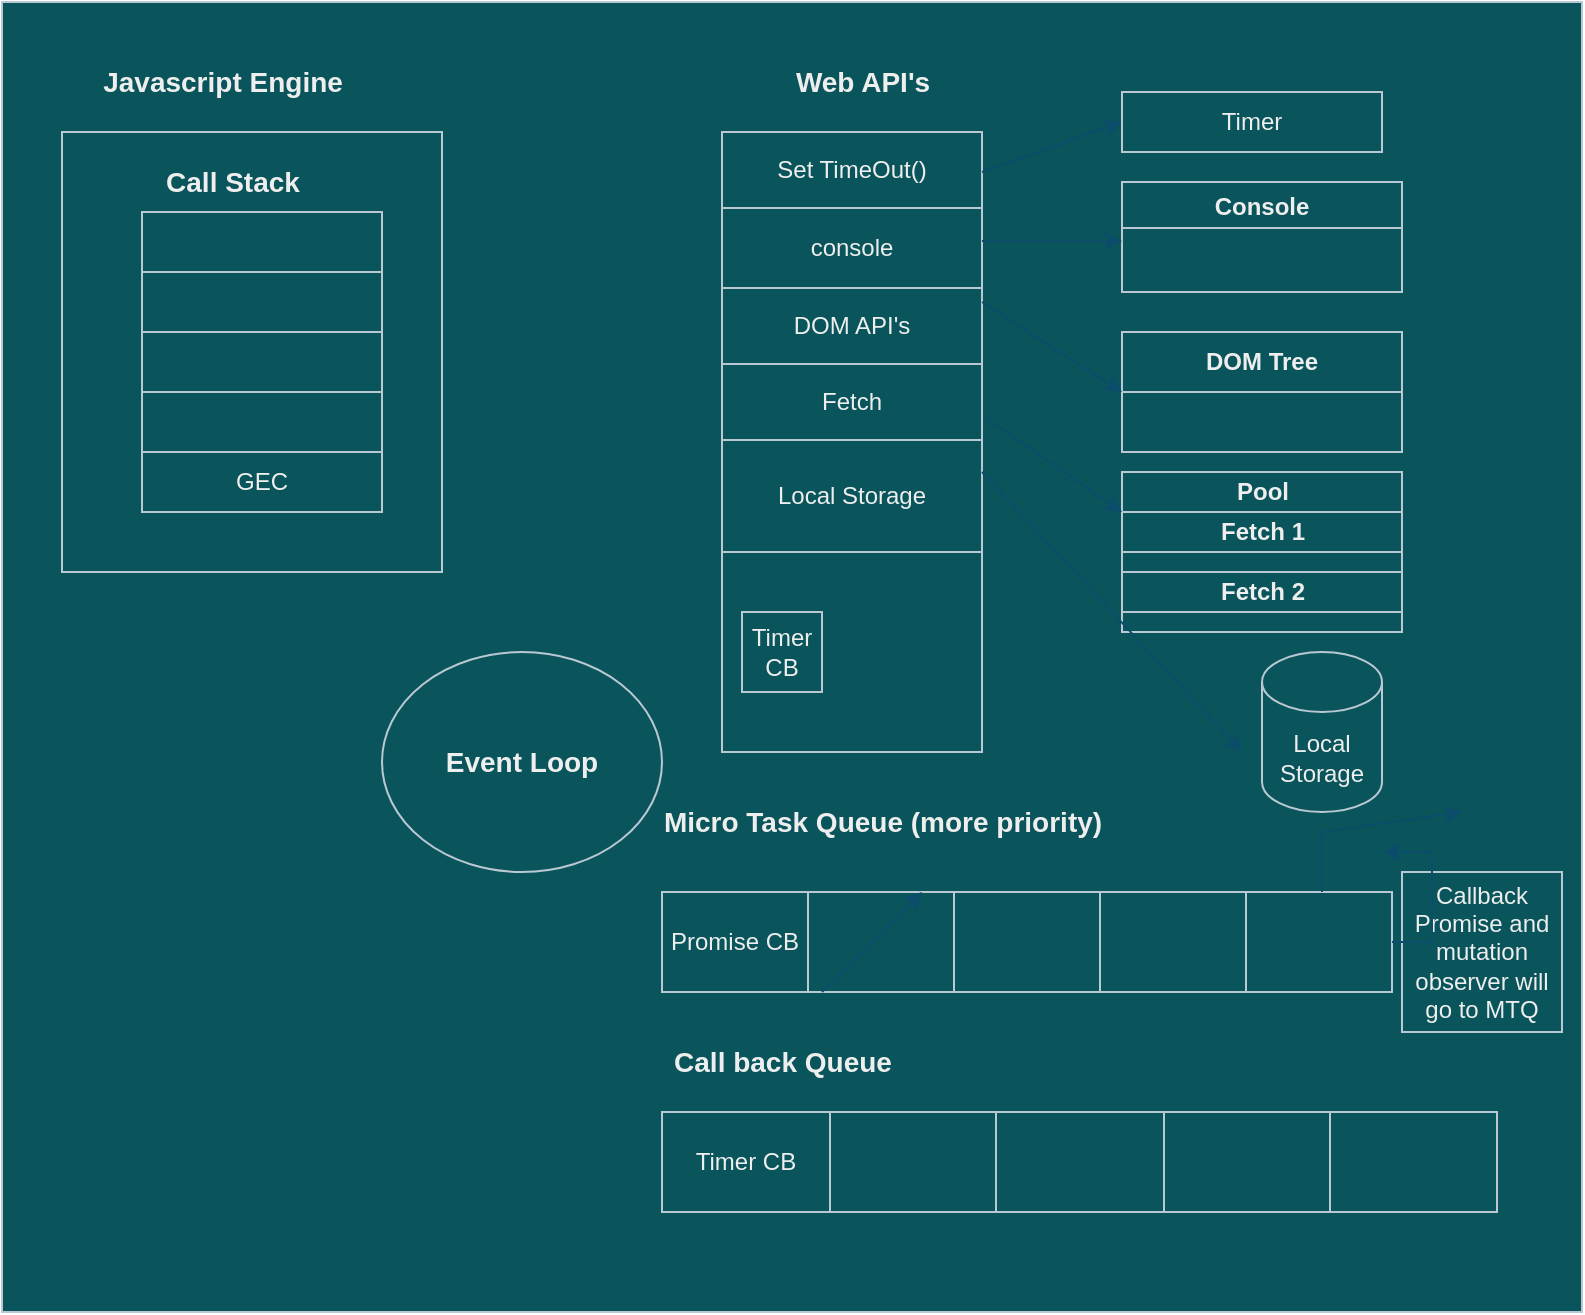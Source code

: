 <mxfile version="22.0.4" type="github">
  <diagram name="Page-1" id="2YBvvXClWsGukQMizWep">
    <mxGraphModel dx="2168" dy="498" grid="1" gridSize="10" guides="1" tooltips="1" connect="1" arrows="1" fold="1" page="1" pageScale="1" pageWidth="850" pageHeight="1100" math="0" shadow="0">
      <root>
        <mxCell id="0" />
        <mxCell id="1" parent="0" />
        <mxCell id="ZQmRmzhc4Gex6u_6EgTL-9" value="" style="rounded=0;whiteSpace=wrap;html=1;movable=0;resizable=0;rotatable=0;deletable=0;editable=0;locked=1;connectable=0;labelBackgroundColor=none;fillColor=#09555B;strokeColor=#BAC8D3;fontColor=#EEEEEE;" vertex="1" parent="1">
          <mxGeometry x="-20" y="15" width="790" height="655" as="geometry" />
        </mxCell>
        <mxCell id="ZQmRmzhc4Gex6u_6EgTL-7" value="" style="rounded=0;whiteSpace=wrap;html=1;movable=1;resizable=1;rotatable=1;deletable=1;editable=1;locked=0;connectable=1;labelBackgroundColor=none;fillColor=#09555B;strokeColor=#BAC8D3;fontColor=#EEEEEE;" vertex="1" parent="1">
          <mxGeometry x="10" y="80" width="190" height="220" as="geometry" />
        </mxCell>
        <mxCell id="ZQmRmzhc4Gex6u_6EgTL-1" value="" style="rounded=0;whiteSpace=wrap;html=1;movable=1;resizable=1;rotatable=1;deletable=1;editable=1;locked=0;connectable=1;labelBackgroundColor=none;fillColor=#09555B;strokeColor=#BAC8D3;fontColor=#EEEEEE;" vertex="1" parent="1">
          <mxGeometry x="50" y="120" width="120" height="30" as="geometry" />
        </mxCell>
        <mxCell id="ZQmRmzhc4Gex6u_6EgTL-2" value="" style="rounded=0;whiteSpace=wrap;html=1;movable=1;resizable=1;rotatable=1;deletable=1;editable=1;locked=0;connectable=1;labelBackgroundColor=none;fillColor=#09555B;strokeColor=#BAC8D3;fontColor=#EEEEEE;" vertex="1" parent="1">
          <mxGeometry x="50" y="150" width="120" height="30" as="geometry" />
        </mxCell>
        <mxCell id="ZQmRmzhc4Gex6u_6EgTL-3" value="" style="rounded=0;whiteSpace=wrap;html=1;movable=1;resizable=1;rotatable=1;deletable=1;editable=1;locked=0;connectable=1;labelBackgroundColor=none;fillColor=#09555B;strokeColor=#BAC8D3;fontColor=#EEEEEE;" vertex="1" parent="1">
          <mxGeometry x="50" y="180" width="120" height="30" as="geometry" />
        </mxCell>
        <mxCell id="ZQmRmzhc4Gex6u_6EgTL-4" value="" style="rounded=0;whiteSpace=wrap;html=1;movable=1;resizable=1;rotatable=1;deletable=1;editable=1;locked=0;connectable=1;labelBackgroundColor=none;fillColor=#09555B;strokeColor=#BAC8D3;fontColor=#EEEEEE;" vertex="1" parent="1">
          <mxGeometry x="50" y="210" width="120" height="30" as="geometry" />
        </mxCell>
        <mxCell id="ZQmRmzhc4Gex6u_6EgTL-5" value="GEC" style="rounded=0;whiteSpace=wrap;html=1;movable=1;resizable=1;rotatable=1;deletable=1;editable=1;locked=0;connectable=1;labelBackgroundColor=none;fillColor=#09555B;strokeColor=#BAC8D3;fontColor=#EEEEEE;" vertex="1" parent="1">
          <mxGeometry x="50" y="240" width="120" height="30" as="geometry" />
        </mxCell>
        <mxCell id="ZQmRmzhc4Gex6u_6EgTL-6" value="&lt;b&gt;&lt;font style=&quot;font-size: 14px;&quot;&gt;Call Stack&lt;/font&gt;&lt;/b&gt;" style="text;html=1;align=center;verticalAlign=middle;resizable=0;points=[];autosize=1;strokeColor=none;fillColor=none;labelBackgroundColor=none;fontColor=#EEEEEE;" vertex="1" parent="1">
          <mxGeometry x="50" y="90" width="90" height="30" as="geometry" />
        </mxCell>
        <mxCell id="ZQmRmzhc4Gex6u_6EgTL-10" value="&lt;span style=&quot;font-size: 14px;&quot;&gt;&lt;b&gt;Javascript Engine&lt;/b&gt;&lt;/span&gt;" style="text;html=1;align=center;verticalAlign=middle;resizable=1;points=[];autosize=1;strokeColor=none;fillColor=none;movable=1;rotatable=1;deletable=1;editable=1;locked=0;connectable=1;labelBackgroundColor=none;fontColor=#EEEEEE;" vertex="1" parent="1">
          <mxGeometry x="20" y="40" width="140" height="30" as="geometry" />
        </mxCell>
        <mxCell id="ZQmRmzhc4Gex6u_6EgTL-12" value="Local Storage" style="shape=cylinder3;whiteSpace=wrap;html=1;boundedLbl=1;backgroundOutline=1;size=15;labelBackgroundColor=none;fillColor=#09555B;strokeColor=#BAC8D3;fontColor=#EEEEEE;" vertex="1" parent="1">
          <mxGeometry x="610" y="340" width="60" height="80" as="geometry" />
        </mxCell>
        <mxCell id="ZQmRmzhc4Gex6u_6EgTL-14" value="Console" style="swimlane;movable=1;resizable=1;rotatable=1;deletable=1;editable=1;locked=0;connectable=1;labelBackgroundColor=none;fillColor=#09555B;strokeColor=#BAC8D3;fontColor=#EEEEEE;" vertex="1" parent="1">
          <mxGeometry x="540" y="105" width="140" height="55" as="geometry" />
        </mxCell>
        <mxCell id="ZQmRmzhc4Gex6u_6EgTL-16" value="DOM Tree" style="swimlane;whiteSpace=wrap;html=1;startSize=30;labelBackgroundColor=none;fillColor=#09555B;strokeColor=#BAC8D3;fontColor=#EEEEEE;" vertex="1" parent="1">
          <mxGeometry x="540" y="180" width="140" height="60" as="geometry" />
        </mxCell>
        <mxCell id="ZQmRmzhc4Gex6u_6EgTL-29" value="Pool" style="swimlane;childLayout=stackLayout;resizeParent=1;resizeParentMax=0;horizontal=1;startSize=20;horizontalStack=0;html=1;rounded=0;strokeColor=#BAC8D3;align=center;verticalAlign=middle;fontFamily=Helvetica;fontSize=12;fontColor=#EEEEEE;fillColor=#09555B;labelBackgroundColor=none;" vertex="1" parent="1">
          <mxGeometry x="540" y="250" width="140" height="80" as="geometry" />
        </mxCell>
        <mxCell id="ZQmRmzhc4Gex6u_6EgTL-30" value="Fetch 1" style="swimlane;startSize=20;horizontal=0;html=1;rounded=0;strokeColor=#BAC8D3;align=center;verticalAlign=middle;fontFamily=Helvetica;fontSize=12;fontColor=#EEEEEE;fillColor=#09555B;labelBackgroundColor=none;" vertex="1" collapsed="1" parent="ZQmRmzhc4Gex6u_6EgTL-29">
          <mxGeometry y="20" width="140" height="30" as="geometry">
            <mxRectangle y="20" width="200" height="40" as="alternateBounds" />
          </mxGeometry>
        </mxCell>
        <mxCell id="ZQmRmzhc4Gex6u_6EgTL-31" value="Fetch 2" style="swimlane;startSize=20;horizontal=0;html=1;rounded=0;strokeColor=#BAC8D3;align=center;verticalAlign=middle;fontFamily=Helvetica;fontSize=12;fontColor=#EEEEEE;fillColor=#09555B;labelBackgroundColor=none;" vertex="1" collapsed="1" parent="ZQmRmzhc4Gex6u_6EgTL-29">
          <mxGeometry y="50" width="140" height="30" as="geometry">
            <mxRectangle y="50" width="200" height="40" as="alternateBounds" />
          </mxGeometry>
        </mxCell>
        <mxCell id="ZQmRmzhc4Gex6u_6EgTL-34" value="" style="shape=table;startSize=0;container=1;collapsible=0;childLayout=tableLayout;rounded=0;strokeColor=#BAC8D3;align=center;verticalAlign=middle;fontFamily=Helvetica;fontSize=12;fontColor=#EEEEEE;fillColor=#09555B;html=1;labelBackgroundColor=none;" vertex="1" parent="1">
          <mxGeometry x="340" y="80" width="130" height="210" as="geometry" />
        </mxCell>
        <mxCell id="ZQmRmzhc4Gex6u_6EgTL-35" value="" style="shape=tableRow;horizontal=0;startSize=0;swimlaneHead=0;swimlaneBody=0;strokeColor=#BAC8D3;top=0;left=0;bottom=0;right=0;collapsible=0;dropTarget=0;fillColor=none;points=[[0,0.5],[1,0.5]];portConstraint=eastwest;rounded=0;align=center;verticalAlign=middle;fontFamily=Helvetica;fontSize=12;fontColor=#EEEEEE;html=1;labelBackgroundColor=none;" vertex="1" parent="ZQmRmzhc4Gex6u_6EgTL-34">
          <mxGeometry width="130" height="38" as="geometry" />
        </mxCell>
        <mxCell id="ZQmRmzhc4Gex6u_6EgTL-36" value="Set TimeOut()" style="shape=partialRectangle;html=1;whiteSpace=wrap;connectable=0;strokeColor=#BAC8D3;overflow=hidden;fillColor=none;top=0;left=0;bottom=0;right=0;pointerEvents=1;rounded=0;align=center;verticalAlign=middle;fontFamily=Helvetica;fontSize=12;fontColor=#EEEEEE;labelBackgroundColor=none;" vertex="1" parent="ZQmRmzhc4Gex6u_6EgTL-35">
          <mxGeometry width="130" height="38" as="geometry">
            <mxRectangle width="130" height="38" as="alternateBounds" />
          </mxGeometry>
        </mxCell>
        <mxCell id="ZQmRmzhc4Gex6u_6EgTL-37" value="" style="shape=tableRow;horizontal=0;startSize=0;swimlaneHead=0;swimlaneBody=0;strokeColor=#BAC8D3;top=0;left=0;bottom=0;right=0;collapsible=0;dropTarget=0;fillColor=none;points=[[0,0.5],[1,0.5]];portConstraint=eastwest;rounded=0;align=center;verticalAlign=middle;fontFamily=Helvetica;fontSize=12;fontColor=#EEEEEE;html=1;labelBackgroundColor=none;" vertex="1" parent="ZQmRmzhc4Gex6u_6EgTL-34">
          <mxGeometry y="38" width="130" height="40" as="geometry" />
        </mxCell>
        <mxCell id="ZQmRmzhc4Gex6u_6EgTL-38" value="console" style="shape=partialRectangle;html=1;whiteSpace=wrap;connectable=0;strokeColor=#BAC8D3;overflow=hidden;fillColor=none;top=0;left=0;bottom=0;right=0;pointerEvents=1;rounded=0;align=center;verticalAlign=middle;fontFamily=Helvetica;fontSize=12;fontColor=#EEEEEE;labelBackgroundColor=none;" vertex="1" parent="ZQmRmzhc4Gex6u_6EgTL-37">
          <mxGeometry width="130" height="40" as="geometry">
            <mxRectangle width="130" height="40" as="alternateBounds" />
          </mxGeometry>
        </mxCell>
        <mxCell id="ZQmRmzhc4Gex6u_6EgTL-39" value="" style="shape=tableRow;horizontal=0;startSize=0;swimlaneHead=0;swimlaneBody=0;strokeColor=#BAC8D3;top=0;left=0;bottom=0;right=0;collapsible=0;dropTarget=0;fillColor=none;points=[[0,0.5],[1,0.5]];portConstraint=eastwest;rounded=0;align=center;verticalAlign=middle;fontFamily=Helvetica;fontSize=12;fontColor=#EEEEEE;html=1;labelBackgroundColor=none;" vertex="1" parent="ZQmRmzhc4Gex6u_6EgTL-34">
          <mxGeometry y="78" width="130" height="38" as="geometry" />
        </mxCell>
        <mxCell id="ZQmRmzhc4Gex6u_6EgTL-40" value="DOM API&#39;s" style="shape=partialRectangle;html=1;whiteSpace=wrap;connectable=0;strokeColor=#BAC8D3;overflow=hidden;fillColor=none;top=0;left=0;bottom=0;right=0;pointerEvents=1;rounded=0;align=center;verticalAlign=middle;fontFamily=Helvetica;fontSize=12;fontColor=#EEEEEE;labelBackgroundColor=none;" vertex="1" parent="ZQmRmzhc4Gex6u_6EgTL-39">
          <mxGeometry width="130" height="38" as="geometry">
            <mxRectangle width="130" height="38" as="alternateBounds" />
          </mxGeometry>
        </mxCell>
        <mxCell id="ZQmRmzhc4Gex6u_6EgTL-41" value="" style="shape=tableRow;horizontal=0;startSize=0;swimlaneHead=0;swimlaneBody=0;strokeColor=#BAC8D3;top=0;left=0;bottom=0;right=0;collapsible=0;dropTarget=0;fillColor=none;points=[[0,0.5],[1,0.5]];portConstraint=eastwest;rounded=0;align=center;verticalAlign=middle;fontFamily=Helvetica;fontSize=12;fontColor=#EEEEEE;html=1;labelBackgroundColor=none;" vertex="1" parent="ZQmRmzhc4Gex6u_6EgTL-34">
          <mxGeometry y="116" width="130" height="38" as="geometry" />
        </mxCell>
        <mxCell id="ZQmRmzhc4Gex6u_6EgTL-42" value="Fetch" style="shape=partialRectangle;html=1;whiteSpace=wrap;connectable=0;strokeColor=#BAC8D3;overflow=hidden;fillColor=none;top=0;left=0;bottom=0;right=0;pointerEvents=1;rounded=0;align=center;verticalAlign=middle;fontFamily=Helvetica;fontSize=12;fontColor=#EEEEEE;labelBackgroundColor=none;" vertex="1" parent="ZQmRmzhc4Gex6u_6EgTL-41">
          <mxGeometry width="130" height="38" as="geometry">
            <mxRectangle width="130" height="38" as="alternateBounds" />
          </mxGeometry>
        </mxCell>
        <mxCell id="ZQmRmzhc4Gex6u_6EgTL-43" value="" style="shape=tableRow;horizontal=0;startSize=0;swimlaneHead=0;swimlaneBody=0;strokeColor=#BAC8D3;top=0;left=0;bottom=0;right=0;collapsible=0;dropTarget=0;fillColor=none;points=[[0,0.5],[1,0.5]];portConstraint=eastwest;rounded=0;align=center;verticalAlign=middle;fontFamily=Helvetica;fontSize=12;fontColor=#EEEEEE;html=1;labelBackgroundColor=none;" vertex="1" parent="ZQmRmzhc4Gex6u_6EgTL-34">
          <mxGeometry y="154" width="130" height="56" as="geometry" />
        </mxCell>
        <mxCell id="ZQmRmzhc4Gex6u_6EgTL-44" value="Local Storage" style="shape=partialRectangle;html=1;whiteSpace=wrap;connectable=0;strokeColor=#BAC8D3;overflow=hidden;fillColor=none;top=0;left=0;bottom=0;right=0;pointerEvents=1;rounded=0;align=center;verticalAlign=middle;fontFamily=Helvetica;fontSize=12;fontColor=#EEEEEE;labelBackgroundColor=none;" vertex="1" parent="ZQmRmzhc4Gex6u_6EgTL-43">
          <mxGeometry width="130" height="56" as="geometry">
            <mxRectangle width="130" height="56" as="alternateBounds" />
          </mxGeometry>
        </mxCell>
        <mxCell id="ZQmRmzhc4Gex6u_6EgTL-47" value="&lt;span style=&quot;font-size: 14px;&quot;&gt;&lt;b&gt;Web API&#39;s&lt;/b&gt;&lt;/span&gt;" style="text;html=1;align=center;verticalAlign=middle;resizable=1;points=[];autosize=1;strokeColor=none;fillColor=none;movable=1;rotatable=1;deletable=1;editable=1;locked=0;connectable=1;labelBackgroundColor=none;fontColor=#EEEEEE;" vertex="1" parent="1">
          <mxGeometry x="365" y="40" width="90" height="30" as="geometry" />
        </mxCell>
        <mxCell id="ZQmRmzhc4Gex6u_6EgTL-50" value="" style="endArrow=classic;html=1;rounded=0;fontFamily=Helvetica;fontSize=12;fontColor=default;entryX=0;entryY=0.5;entryDx=0;entryDy=0;labelBackgroundColor=none;strokeColor=#0B4D6A;" edge="1" parent="1" target="ZQmRmzhc4Gex6u_6EgTL-51">
          <mxGeometry width="50" height="50" relative="1" as="geometry">
            <mxPoint x="470" y="100" as="sourcePoint" />
            <mxPoint x="590" y="30" as="targetPoint" />
          </mxGeometry>
        </mxCell>
        <mxCell id="ZQmRmzhc4Gex6u_6EgTL-51" value="Timer" style="rounded=0;whiteSpace=wrap;html=1;strokeColor=#BAC8D3;align=center;verticalAlign=middle;fontFamily=Helvetica;fontSize=12;fontColor=#EEEEEE;fillColor=#09555B;labelBackgroundColor=none;" vertex="1" parent="1">
          <mxGeometry x="540" y="60" width="130" height="30" as="geometry" />
        </mxCell>
        <mxCell id="ZQmRmzhc4Gex6u_6EgTL-52" value="" style="endArrow=classic;html=1;rounded=0;fontFamily=Helvetica;fontSize=12;fontColor=default;labelBackgroundColor=none;strokeColor=#0B4D6A;" edge="1" parent="1">
          <mxGeometry width="50" height="50" relative="1" as="geometry">
            <mxPoint x="470" y="134.5" as="sourcePoint" />
            <mxPoint x="540" y="134.5" as="targetPoint" />
          </mxGeometry>
        </mxCell>
        <mxCell id="ZQmRmzhc4Gex6u_6EgTL-54" value="" style="endArrow=classic;html=1;rounded=0;fontFamily=Helvetica;fontSize=12;fontColor=default;labelBackgroundColor=none;strokeColor=#0B4D6A;" edge="1" parent="1">
          <mxGeometry width="50" height="50" relative="1" as="geometry">
            <mxPoint x="470" y="165" as="sourcePoint" />
            <mxPoint x="540" y="210" as="targetPoint" />
            <Array as="points" />
          </mxGeometry>
        </mxCell>
        <mxCell id="ZQmRmzhc4Gex6u_6EgTL-55" value="" style="endArrow=classic;html=1;rounded=0;fontFamily=Helvetica;fontSize=12;fontColor=default;exitX=1.017;exitY=0.714;exitDx=0;exitDy=0;exitPerimeter=0;labelBackgroundColor=none;strokeColor=#0B4D6A;" edge="1" parent="1" source="ZQmRmzhc4Gex6u_6EgTL-41">
          <mxGeometry width="50" height="50" relative="1" as="geometry">
            <mxPoint x="280" y="170" as="sourcePoint" />
            <mxPoint x="540" y="270" as="targetPoint" />
          </mxGeometry>
        </mxCell>
        <mxCell id="ZQmRmzhc4Gex6u_6EgTL-61" value="" style="endArrow=classic;html=1;rounded=0;fontFamily=Helvetica;fontSize=12;fontColor=default;labelBackgroundColor=none;strokeColor=#0B4D6A;" edge="1" parent="1">
          <mxGeometry width="50" height="50" relative="1" as="geometry">
            <mxPoint x="470" y="250" as="sourcePoint" />
            <mxPoint x="600" y="390" as="targetPoint" />
            <Array as="points" />
          </mxGeometry>
        </mxCell>
        <mxCell id="ZQmRmzhc4Gex6u_6EgTL-64" value="" style="rounded=0;whiteSpace=wrap;html=1;strokeColor=#BAC8D3;align=center;verticalAlign=middle;fontFamily=Helvetica;fontSize=12;fontColor=#EEEEEE;fillColor=#09555B;labelBackgroundColor=none;" vertex="1" parent="1">
          <mxGeometry x="340" y="290" width="130" height="100" as="geometry" />
        </mxCell>
        <mxCell id="ZQmRmzhc4Gex6u_6EgTL-65" value="" style="shape=table;startSize=0;container=1;collapsible=0;childLayout=tableLayout;rounded=0;strokeColor=#BAC8D3;align=center;verticalAlign=middle;fontFamily=Helvetica;fontSize=12;fontColor=#EEEEEE;fillColor=#09555B;html=1;labelBackgroundColor=none;" vertex="1" parent="1">
          <mxGeometry x="310" y="460" width="365" height="50" as="geometry" />
        </mxCell>
        <mxCell id="ZQmRmzhc4Gex6u_6EgTL-66" value="" style="shape=tableRow;horizontal=0;startSize=0;swimlaneHead=0;swimlaneBody=0;strokeColor=#BAC8D3;top=0;left=0;bottom=0;right=0;collapsible=0;dropTarget=0;fillColor=none;points=[[0,0.5],[1,0.5]];portConstraint=eastwest;rounded=0;align=center;verticalAlign=middle;fontFamily=Helvetica;fontSize=12;fontColor=#EEEEEE;html=1;labelBackgroundColor=none;" vertex="1" parent="ZQmRmzhc4Gex6u_6EgTL-65">
          <mxGeometry width="365" height="50" as="geometry" />
        </mxCell>
        <mxCell id="ZQmRmzhc4Gex6u_6EgTL-67" value="Promise CB" style="shape=partialRectangle;html=1;whiteSpace=wrap;connectable=0;strokeColor=#BAC8D3;overflow=hidden;fillColor=none;top=0;left=0;bottom=0;right=0;pointerEvents=1;rounded=0;align=center;verticalAlign=middle;fontFamily=Helvetica;fontSize=12;fontColor=#EEEEEE;labelBackgroundColor=none;" vertex="1" parent="ZQmRmzhc4Gex6u_6EgTL-66">
          <mxGeometry width="73" height="50" as="geometry">
            <mxRectangle width="73" height="50" as="alternateBounds" />
          </mxGeometry>
        </mxCell>
        <mxCell id="ZQmRmzhc4Gex6u_6EgTL-68" value="" style="shape=partialRectangle;html=1;whiteSpace=wrap;connectable=0;strokeColor=#BAC8D3;overflow=hidden;fillColor=none;top=0;left=0;bottom=0;right=0;pointerEvents=1;rounded=0;align=center;verticalAlign=middle;fontFamily=Helvetica;fontSize=12;fontColor=#EEEEEE;labelBackgroundColor=none;" vertex="1" parent="ZQmRmzhc4Gex6u_6EgTL-66">
          <mxGeometry x="73" width="73" height="50" as="geometry">
            <mxRectangle width="73" height="50" as="alternateBounds" />
          </mxGeometry>
        </mxCell>
        <mxCell id="ZQmRmzhc4Gex6u_6EgTL-69" value="" style="shape=partialRectangle;html=1;whiteSpace=wrap;connectable=0;strokeColor=#BAC8D3;overflow=hidden;fillColor=none;top=0;left=0;bottom=0;right=0;pointerEvents=1;rounded=0;align=center;verticalAlign=middle;fontFamily=Helvetica;fontSize=12;fontColor=#EEEEEE;labelBackgroundColor=none;" vertex="1" parent="ZQmRmzhc4Gex6u_6EgTL-66">
          <mxGeometry x="146" width="73" height="50" as="geometry">
            <mxRectangle width="73" height="50" as="alternateBounds" />
          </mxGeometry>
        </mxCell>
        <mxCell id="ZQmRmzhc4Gex6u_6EgTL-70" value="" style="shape=partialRectangle;html=1;whiteSpace=wrap;connectable=0;strokeColor=#BAC8D3;overflow=hidden;fillColor=none;top=0;left=0;bottom=0;right=0;pointerEvents=1;rounded=0;align=center;verticalAlign=middle;fontFamily=Helvetica;fontSize=12;fontColor=#EEEEEE;labelBackgroundColor=none;" vertex="1" parent="ZQmRmzhc4Gex6u_6EgTL-66">
          <mxGeometry x="219" width="73" height="50" as="geometry">
            <mxRectangle width="73" height="50" as="alternateBounds" />
          </mxGeometry>
        </mxCell>
        <mxCell id="ZQmRmzhc4Gex6u_6EgTL-71" value="" style="shape=partialRectangle;html=1;whiteSpace=wrap;connectable=0;strokeColor=#BAC8D3;overflow=hidden;fillColor=none;top=0;left=0;bottom=0;right=0;pointerEvents=1;rounded=0;align=center;verticalAlign=middle;fontFamily=Helvetica;fontSize=12;fontColor=#EEEEEE;labelBackgroundColor=none;" vertex="1" parent="ZQmRmzhc4Gex6u_6EgTL-66">
          <mxGeometry x="292" width="73" height="50" as="geometry">
            <mxRectangle width="73" height="50" as="alternateBounds" />
          </mxGeometry>
        </mxCell>
        <mxCell id="ZQmRmzhc4Gex6u_6EgTL-72" value="&lt;span style=&quot;font-size: 14px;&quot;&gt;&lt;b&gt;Micro Task Queue (more priority)&lt;/b&gt;&lt;/span&gt;" style="text;html=1;align=center;verticalAlign=middle;resizable=1;points=[];autosize=1;strokeColor=none;fillColor=none;movable=1;rotatable=1;deletable=1;editable=1;locked=0;connectable=1;labelBackgroundColor=none;fontColor=#EEEEEE;" vertex="1" parent="1">
          <mxGeometry x="300" y="410" width="240" height="30" as="geometry" />
        </mxCell>
        <mxCell id="ZQmRmzhc4Gex6u_6EgTL-73" value="" style="shape=table;startSize=0;container=1;collapsible=0;childLayout=tableLayout;rounded=0;strokeColor=#BAC8D3;align=center;verticalAlign=middle;fontFamily=Helvetica;fontSize=12;fontColor=#EEEEEE;fillColor=#09555B;html=1;labelBackgroundColor=none;" vertex="1" parent="1">
          <mxGeometry x="310" y="570" width="417.5" height="50" as="geometry" />
        </mxCell>
        <mxCell id="ZQmRmzhc4Gex6u_6EgTL-74" value="" style="shape=tableRow;horizontal=0;startSize=0;swimlaneHead=0;swimlaneBody=0;strokeColor=#BAC8D3;top=0;left=0;bottom=0;right=0;collapsible=0;dropTarget=0;fillColor=none;points=[[0,0.5],[1,0.5]];portConstraint=eastwest;rounded=0;align=center;verticalAlign=middle;fontFamily=Helvetica;fontSize=12;fontColor=#EEEEEE;html=1;labelBackgroundColor=none;" vertex="1" parent="ZQmRmzhc4Gex6u_6EgTL-73">
          <mxGeometry width="417.5" height="50" as="geometry" />
        </mxCell>
        <mxCell id="ZQmRmzhc4Gex6u_6EgTL-75" value="Timer CB" style="shape=partialRectangle;html=1;whiteSpace=wrap;connectable=0;strokeColor=#BAC8D3;overflow=hidden;fillColor=none;top=0;left=0;bottom=0;right=0;pointerEvents=1;rounded=0;align=center;verticalAlign=middle;fontFamily=Helvetica;fontSize=12;fontColor=#EEEEEE;labelBackgroundColor=none;" vertex="1" parent="ZQmRmzhc4Gex6u_6EgTL-74">
          <mxGeometry width="84" height="50" as="geometry">
            <mxRectangle width="84" height="50" as="alternateBounds" />
          </mxGeometry>
        </mxCell>
        <mxCell id="ZQmRmzhc4Gex6u_6EgTL-76" value="" style="shape=partialRectangle;html=1;whiteSpace=wrap;connectable=0;strokeColor=#BAC8D3;overflow=hidden;fillColor=none;top=0;left=0;bottom=0;right=0;pointerEvents=1;rounded=0;align=center;verticalAlign=middle;fontFamily=Helvetica;fontSize=12;fontColor=#EEEEEE;labelBackgroundColor=none;" vertex="1" parent="ZQmRmzhc4Gex6u_6EgTL-74">
          <mxGeometry x="84" width="83" height="50" as="geometry">
            <mxRectangle width="83" height="50" as="alternateBounds" />
          </mxGeometry>
        </mxCell>
        <mxCell id="ZQmRmzhc4Gex6u_6EgTL-77" value="" style="shape=partialRectangle;html=1;whiteSpace=wrap;connectable=0;strokeColor=#BAC8D3;overflow=hidden;fillColor=none;top=0;left=0;bottom=0;right=0;pointerEvents=1;rounded=0;align=center;verticalAlign=middle;fontFamily=Helvetica;fontSize=12;fontColor=#EEEEEE;labelBackgroundColor=none;" vertex="1" parent="ZQmRmzhc4Gex6u_6EgTL-74">
          <mxGeometry x="167" width="84" height="50" as="geometry">
            <mxRectangle width="84" height="50" as="alternateBounds" />
          </mxGeometry>
        </mxCell>
        <mxCell id="ZQmRmzhc4Gex6u_6EgTL-78" value="" style="shape=partialRectangle;html=1;whiteSpace=wrap;connectable=0;strokeColor=#BAC8D3;overflow=hidden;fillColor=none;top=0;left=0;bottom=0;right=0;pointerEvents=1;rounded=0;align=center;verticalAlign=middle;fontFamily=Helvetica;fontSize=12;fontColor=#EEEEEE;labelBackgroundColor=none;" vertex="1" parent="ZQmRmzhc4Gex6u_6EgTL-74">
          <mxGeometry x="251" width="83" height="50" as="geometry">
            <mxRectangle width="83" height="50" as="alternateBounds" />
          </mxGeometry>
        </mxCell>
        <mxCell id="ZQmRmzhc4Gex6u_6EgTL-79" value="" style="shape=partialRectangle;html=1;whiteSpace=wrap;connectable=0;strokeColor=#BAC8D3;overflow=hidden;fillColor=none;top=0;left=0;bottom=0;right=0;pointerEvents=1;rounded=0;align=center;verticalAlign=middle;fontFamily=Helvetica;fontSize=12;fontColor=#EEEEEE;labelBackgroundColor=none;" vertex="1" parent="ZQmRmzhc4Gex6u_6EgTL-74">
          <mxGeometry x="334" width="84" height="50" as="geometry">
            <mxRectangle width="84" height="50" as="alternateBounds" />
          </mxGeometry>
        </mxCell>
        <mxCell id="ZQmRmzhc4Gex6u_6EgTL-80" value="&lt;span style=&quot;font-size: 14px;&quot;&gt;&lt;b&gt;Call back Queue&lt;/b&gt;&lt;/span&gt;" style="text;html=1;align=center;verticalAlign=middle;resizable=1;points=[];autosize=1;strokeColor=none;fillColor=none;movable=1;rotatable=1;deletable=1;editable=1;locked=0;connectable=1;labelBackgroundColor=none;fontColor=#EEEEEE;" vertex="1" parent="1">
          <mxGeometry x="305" y="530" width="130" height="30" as="geometry" />
        </mxCell>
        <mxCell id="ZQmRmzhc4Gex6u_6EgTL-81" value="&lt;font style=&quot;font-size: 14px;&quot;&gt;&lt;b&gt;Event Loop&lt;/b&gt;&lt;/font&gt;" style="ellipse;whiteSpace=wrap;html=1;rounded=0;strokeColor=#BAC8D3;align=center;verticalAlign=middle;fontFamily=Helvetica;fontSize=12;fontColor=#EEEEEE;fillColor=#09555B;labelBackgroundColor=none;" vertex="1" parent="1">
          <mxGeometry x="170" y="340" width="140" height="110" as="geometry" />
        </mxCell>
        <mxCell id="ZQmRmzhc4Gex6u_6EgTL-85" value="Timer CB" style="rounded=0;whiteSpace=wrap;html=1;strokeColor=#BAC8D3;fontColor=#EEEEEE;fillColor=#09555B;" vertex="1" parent="1">
          <mxGeometry x="350" y="320" width="40" height="40" as="geometry" />
        </mxCell>
        <mxCell id="ZQmRmzhc4Gex6u_6EgTL-86" value="Callback Promise and mutation observer will go to MTQ" style="rounded=0;whiteSpace=wrap;html=1;strokeColor=#BAC8D3;fontColor=#EEEEEE;fillColor=#09555B;" vertex="1" parent="1">
          <mxGeometry x="680" y="450" width="80" height="80" as="geometry" />
        </mxCell>
        <mxCell id="ZQmRmzhc4Gex6u_6EgTL-87" value="" style="endArrow=classic;html=1;rounded=0;strokeColor=#0B4D6A;" edge="1" parent="1">
          <mxGeometry width="50" height="50" relative="1" as="geometry">
            <mxPoint x="390" y="510" as="sourcePoint" />
            <mxPoint x="440" y="460" as="targetPoint" />
          </mxGeometry>
        </mxCell>
        <mxCell id="ZQmRmzhc4Gex6u_6EgTL-88" value="" style="endArrow=classic;html=1;rounded=0;strokeColor=#0B4D6A;" edge="1" parent="1">
          <mxGeometry width="50" height="50" relative="1" as="geometry">
            <mxPoint x="640" y="460" as="sourcePoint" />
            <mxPoint x="710" y="420" as="targetPoint" />
            <Array as="points">
              <mxPoint x="640" y="430" />
            </Array>
          </mxGeometry>
        </mxCell>
        <mxCell id="ZQmRmzhc4Gex6u_6EgTL-89" style="edgeStyle=orthogonalEdgeStyle;rounded=0;orthogonalLoop=1;jettySize=auto;html=1;exitX=1;exitY=0.5;exitDx=0;exitDy=0;strokeColor=#0B4D6A;" edge="1" parent="1" source="ZQmRmzhc4Gex6u_6EgTL-66">
          <mxGeometry relative="1" as="geometry">
            <mxPoint x="670" y="440" as="targetPoint" />
          </mxGeometry>
        </mxCell>
      </root>
    </mxGraphModel>
  </diagram>
</mxfile>
